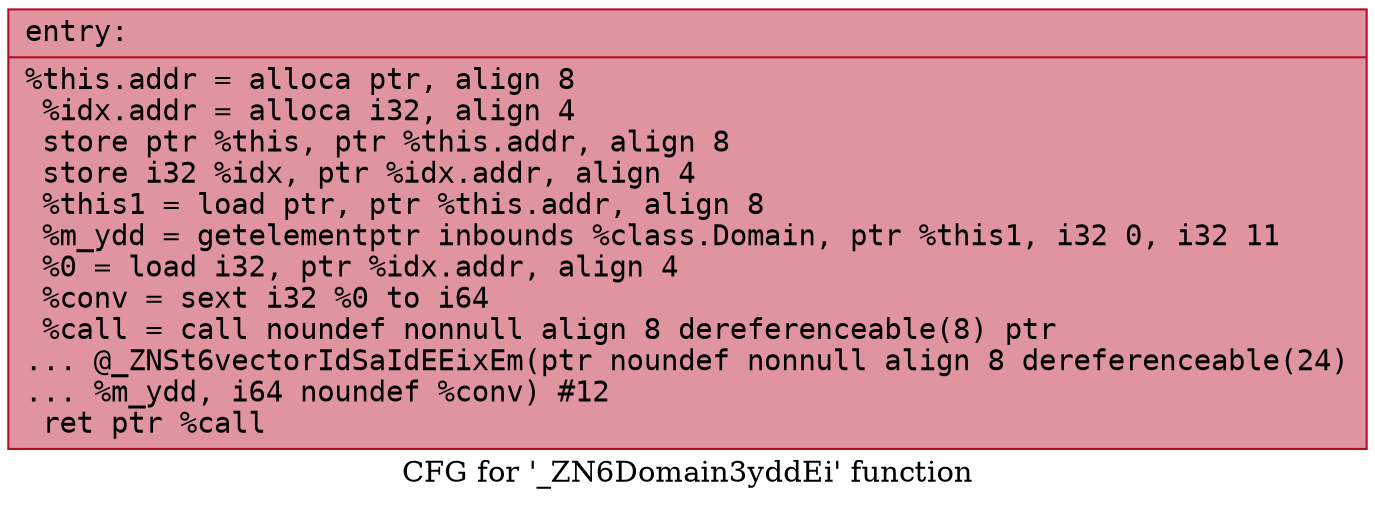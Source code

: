 digraph "CFG for '_ZN6Domain3yddEi' function" {
	label="CFG for '_ZN6Domain3yddEi' function";

	Node0x555f5b05dc70 [shape=record,color="#b70d28ff", style=filled, fillcolor="#b70d2870" fontname="Courier",label="{entry:\l|  %this.addr = alloca ptr, align 8\l  %idx.addr = alloca i32, align 4\l  store ptr %this, ptr %this.addr, align 8\l  store i32 %idx, ptr %idx.addr, align 4\l  %this1 = load ptr, ptr %this.addr, align 8\l  %m_ydd = getelementptr inbounds %class.Domain, ptr %this1, i32 0, i32 11\l  %0 = load i32, ptr %idx.addr, align 4\l  %conv = sext i32 %0 to i64\l  %call = call noundef nonnull align 8 dereferenceable(8) ptr\l... @_ZNSt6vectorIdSaIdEEixEm(ptr noundef nonnull align 8 dereferenceable(24)\l... %m_ydd, i64 noundef %conv) #12\l  ret ptr %call\l}"];
}
